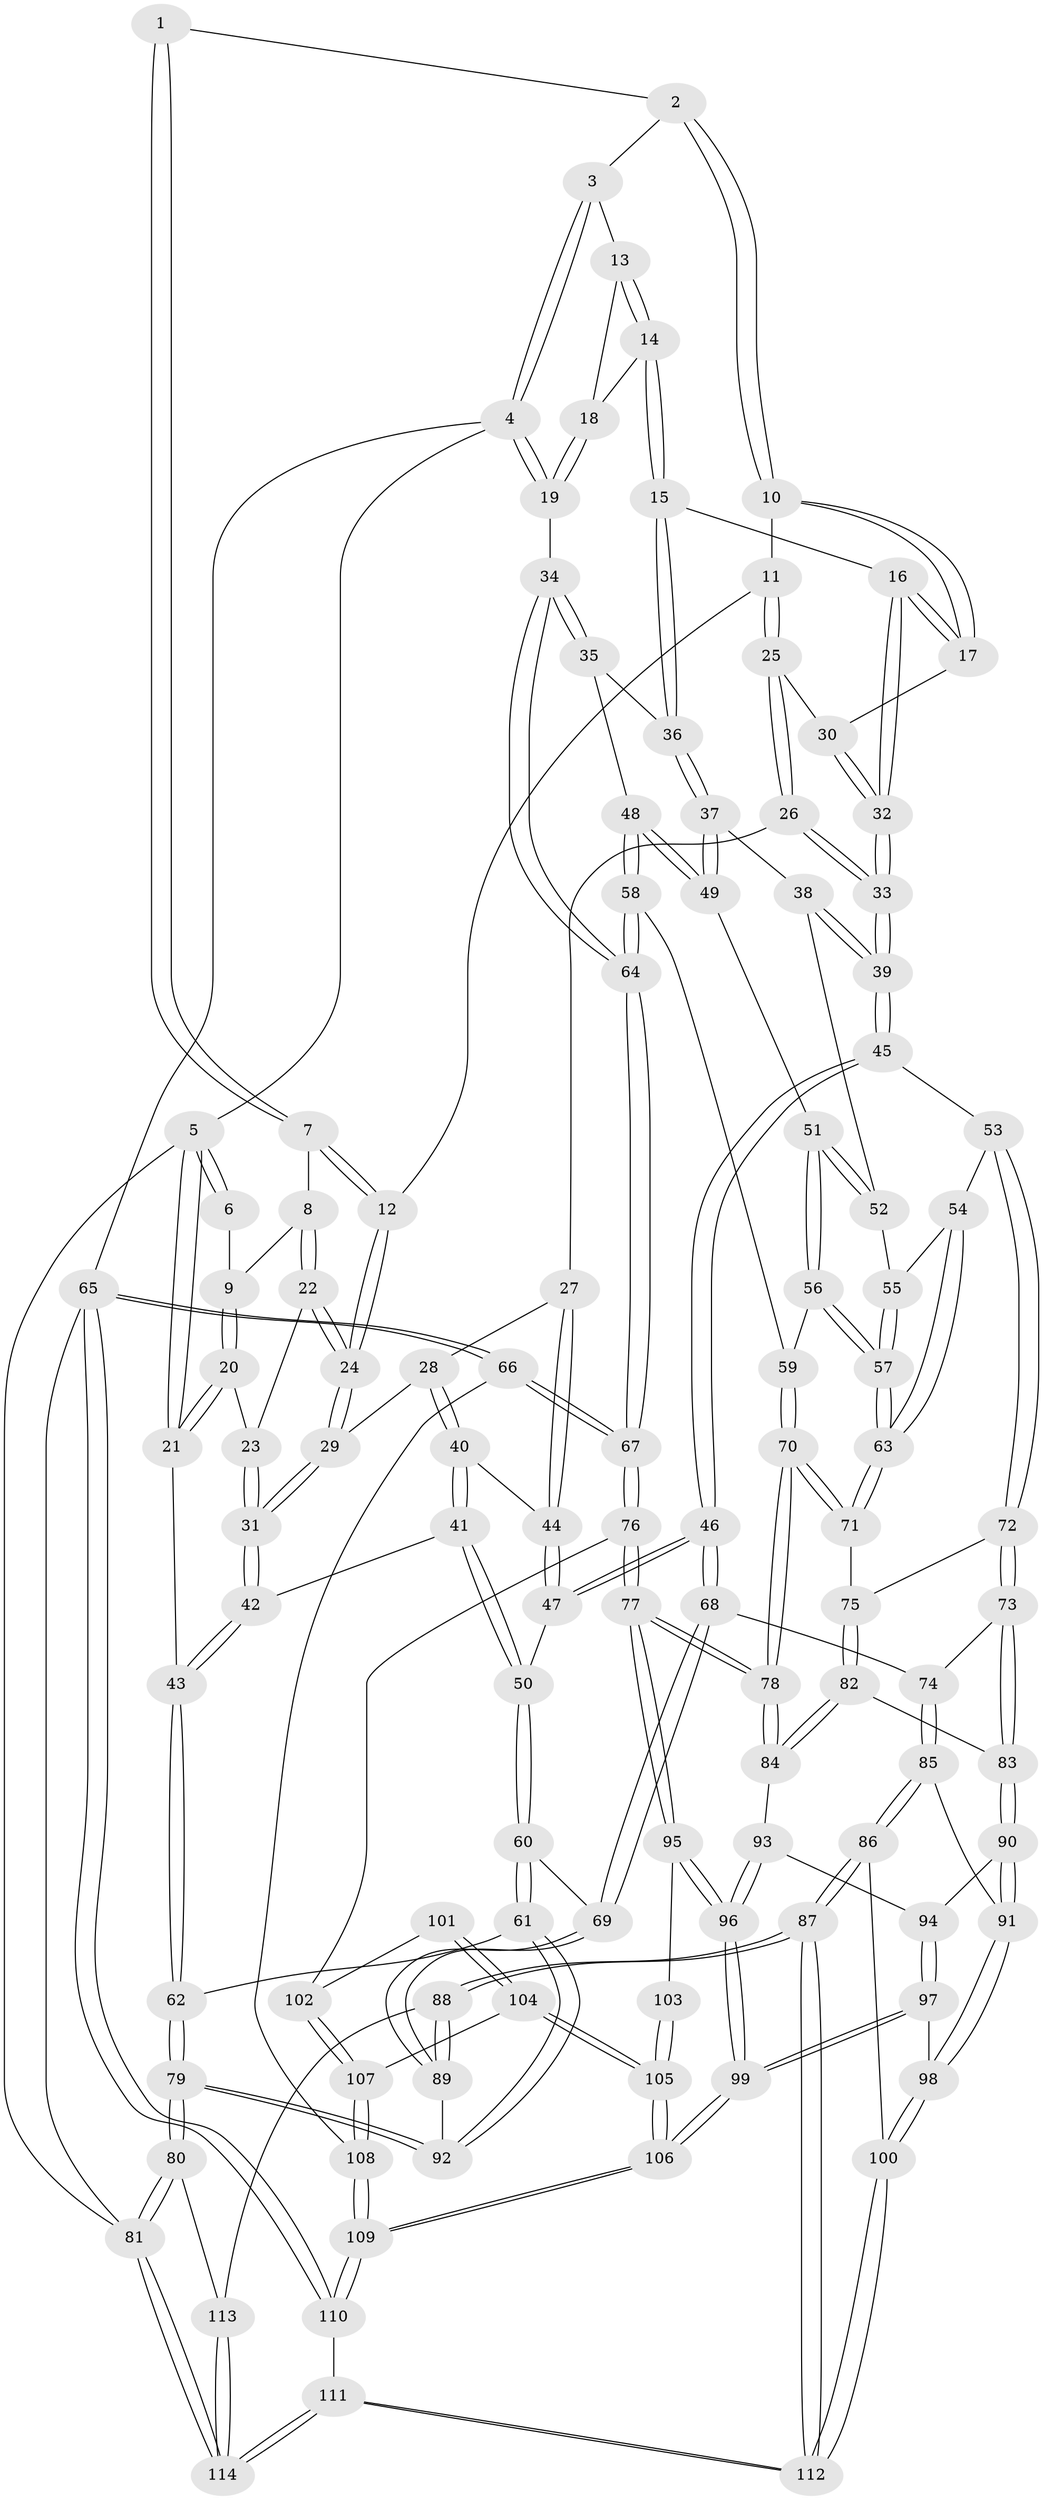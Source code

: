 // Generated by graph-tools (version 1.1) at 2025/02/03/09/25 05:02:04]
// undirected, 114 vertices, 282 edges
graph export_dot {
graph [start="1"]
  node [color=gray90,style=filled];
  1 [pos="+0.4360515382262311+0"];
  2 [pos="+0.5397151369016883+0"];
  3 [pos="+0.8144644259857966+0"];
  4 [pos="+1+0"];
  5 [pos="+0+0"];
  6 [pos="+0.12777140457988426+0"];
  7 [pos="+0.3683258435433438+0.0455092686009177"];
  8 [pos="+0.20255405794801531+0.049161898596013595"];
  9 [pos="+0.18955774770283057+0.032766534060503893"];
  10 [pos="+0.5606510233609842+0.06439226682973338"];
  11 [pos="+0.39812704259463405+0.09628369259400942"];
  12 [pos="+0.3825150727632604+0.08833312416970172"];
  13 [pos="+0.81938806219358+0"];
  14 [pos="+0.7951065388797772+0.12227348203872054"];
  15 [pos="+0.7630322964631723+0.17366573641180422"];
  16 [pos="+0.6535668798096255+0.17454207092680382"];
  17 [pos="+0.5900845023093351+0.1211601542432857"];
  18 [pos="+1+0.12537323053784258"];
  19 [pos="+1+0.18341554290074827"];
  20 [pos="+0+0.17743497576275022"];
  21 [pos="+0+0.25532008099018827"];
  22 [pos="+0.21972957169853263+0.1162391992341134"];
  23 [pos="+0.18587774778386293+0.1402606208223968"];
  24 [pos="+0.28154679284219714+0.19280680747278892"];
  25 [pos="+0.44118482164713585+0.18106892669445587"];
  26 [pos="+0.40439924742459915+0.26202223049613466"];
  27 [pos="+0.3103871196004884+0.2519601584396251"];
  28 [pos="+0.30550118397699005+0.24780776672698027"];
  29 [pos="+0.28349247193556976+0.2140406889421304"];
  30 [pos="+0.48852715975558964+0.17033606790844744"];
  31 [pos="+0.09635874749845225+0.26362154600441184"];
  32 [pos="+0.5262666364170729+0.35974745723540347"];
  33 [pos="+0.5195999636626156+0.3711383766287899"];
  34 [pos="+1+0.23983824527039635"];
  35 [pos="+0.9808036112379468+0.2746348054973577"];
  36 [pos="+0.7906987185358384+0.23113438384285231"];
  37 [pos="+0.7878737901968458+0.38375413645589135"];
  38 [pos="+0.7811489111413206+0.3863882422311258"];
  39 [pos="+0.5204337695197706+0.3823886486513142"];
  40 [pos="+0.16512748433935975+0.3575164883178816"];
  41 [pos="+0.028482614109214245+0.36048810807317766"];
  42 [pos="+0+0.328222131296681"];
  43 [pos="+0+0.3035867539115921"];
  44 [pos="+0.29775348966179627+0.41091979532376777"];
  45 [pos="+0.502425516401691+0.43804975110472805"];
  46 [pos="+0.4095109843154779+0.49807395239546703"];
  47 [pos="+0.3034378592587451+0.42239164811373814"];
  48 [pos="+0.8632549234454634+0.4510299771855768"];
  49 [pos="+0.8157982929437555+0.4098430517591442"];
  50 [pos="+0.1570489003909302+0.5064875543095794"];
  51 [pos="+0.7338635527278755+0.5261192629476715"];
  52 [pos="+0.71278008080939+0.4665348222526521"];
  53 [pos="+0.5514463813986843+0.4815792461075155"];
  54 [pos="+0.5868919036648056+0.4863124025281267"];
  55 [pos="+0.6789091864864698+0.4897854606831676"];
  56 [pos="+0.7339828892569269+0.5272086511718577"];
  57 [pos="+0.7025461271693094+0.5623789547379338"];
  58 [pos="+0.8857061771497834+0.48229663298727693"];
  59 [pos="+0.8156501892995648+0.5328215653298547"];
  60 [pos="+0.1577167818166354+0.5094909698316719"];
  61 [pos="+0.11535255717759675+0.6591839051832787"];
  62 [pos="+0+0.5626867351987672"];
  63 [pos="+0.7013813031880347+0.5723537926158784"];
  64 [pos="+1+0.6554744915023766"];
  65 [pos="+1+1"];
  66 [pos="+1+0.7149523453981873"];
  67 [pos="+1+0.6583884288417279"];
  68 [pos="+0.39627317620620184+0.5360853813161743"];
  69 [pos="+0.32787092486485236+0.5905133377613699"];
  70 [pos="+0.7347640094419651+0.6236279351593413"];
  71 [pos="+0.702573183611586+0.5991288805069765"];
  72 [pos="+0.5787640005283589+0.5450817385042515"];
  73 [pos="+0.5693268890725046+0.6312352056910103"];
  74 [pos="+0.44622374796467823+0.6174053754164979"];
  75 [pos="+0.6708954993409812+0.6010440889381928"];
  76 [pos="+0.8905750915391714+0.7334802281509044"];
  77 [pos="+0.8000197577806685+0.7273343586340174"];
  78 [pos="+0.7449598991517467+0.6526504014654173"];
  79 [pos="+0+0.8963371920012719"];
  80 [pos="+0+1"];
  81 [pos="+0+1"];
  82 [pos="+0.6255710811817273+0.6456574116906774"];
  83 [pos="+0.5786148282886342+0.6521702472622366"];
  84 [pos="+0.6543194586886885+0.6848706825942105"];
  85 [pos="+0.4675865077861189+0.7029686014465004"];
  86 [pos="+0.44083284116394755+0.739520241942457"];
  87 [pos="+0.26147376017990803+0.8244987547262937"];
  88 [pos="+0.23949235107635916+0.8089446529876703"];
  89 [pos="+0.22454353494604923+0.7811753810666477"];
  90 [pos="+0.5689568600133859+0.6844746680366812"];
  91 [pos="+0.535048091174347+0.711786834484027"];
  92 [pos="+0.18410366572397124+0.7578207370809881"];
  93 [pos="+0.6492089878756436+0.6974591056020437"];
  94 [pos="+0.6220054772344769+0.7177675097781041"];
  95 [pos="+0.7424903103925323+0.7732238666830331"];
  96 [pos="+0.7357040969243115+0.7771467275426145"];
  97 [pos="+0.6430407883407945+0.8378875485759514"];
  98 [pos="+0.5817864070400836+0.8387038652140654"];
  99 [pos="+0.6559766476766522+0.841661265069838"];
  100 [pos="+0.5394388150566298+0.8596417283774946"];
  101 [pos="+0.7873797727211586+0.8529331839077491"];
  102 [pos="+0.8408257603719669+0.8735020351200568"];
  103 [pos="+0.7769566404479015+0.8452435947108973"];
  104 [pos="+0.827426360936375+0.9207633161207485"];
  105 [pos="+0.7983137053962986+0.9657347127823934"];
  106 [pos="+0.74952927265683+1"];
  107 [pos="+0.8279237928015107+0.9200488518009406"];
  108 [pos="+0.9983794959521531+0.8887840870158249"];
  109 [pos="+0.7541582994795043+1"];
  110 [pos="+0.7483265420628723+1"];
  111 [pos="+0.414643449506557+1"];
  112 [pos="+0.3902419276590699+1"];
  113 [pos="+0.16916248531962488+0.876999423257669"];
  114 [pos="+0+1"];
  1 -- 2;
  1 -- 7;
  1 -- 7;
  2 -- 3;
  2 -- 10;
  2 -- 10;
  3 -- 4;
  3 -- 4;
  3 -- 13;
  4 -- 5;
  4 -- 19;
  4 -- 19;
  4 -- 65;
  5 -- 6;
  5 -- 6;
  5 -- 21;
  5 -- 21;
  5 -- 81;
  6 -- 9;
  7 -- 8;
  7 -- 12;
  7 -- 12;
  8 -- 9;
  8 -- 22;
  8 -- 22;
  9 -- 20;
  9 -- 20;
  10 -- 11;
  10 -- 17;
  10 -- 17;
  11 -- 12;
  11 -- 25;
  11 -- 25;
  12 -- 24;
  12 -- 24;
  13 -- 14;
  13 -- 14;
  13 -- 18;
  14 -- 15;
  14 -- 15;
  14 -- 18;
  15 -- 16;
  15 -- 36;
  15 -- 36;
  16 -- 17;
  16 -- 17;
  16 -- 32;
  16 -- 32;
  17 -- 30;
  18 -- 19;
  18 -- 19;
  19 -- 34;
  20 -- 21;
  20 -- 21;
  20 -- 23;
  21 -- 43;
  22 -- 23;
  22 -- 24;
  22 -- 24;
  23 -- 31;
  23 -- 31;
  24 -- 29;
  24 -- 29;
  25 -- 26;
  25 -- 26;
  25 -- 30;
  26 -- 27;
  26 -- 33;
  26 -- 33;
  27 -- 28;
  27 -- 44;
  27 -- 44;
  28 -- 29;
  28 -- 40;
  28 -- 40;
  29 -- 31;
  29 -- 31;
  30 -- 32;
  30 -- 32;
  31 -- 42;
  31 -- 42;
  32 -- 33;
  32 -- 33;
  33 -- 39;
  33 -- 39;
  34 -- 35;
  34 -- 35;
  34 -- 64;
  34 -- 64;
  35 -- 36;
  35 -- 48;
  36 -- 37;
  36 -- 37;
  37 -- 38;
  37 -- 49;
  37 -- 49;
  38 -- 39;
  38 -- 39;
  38 -- 52;
  39 -- 45;
  39 -- 45;
  40 -- 41;
  40 -- 41;
  40 -- 44;
  41 -- 42;
  41 -- 50;
  41 -- 50;
  42 -- 43;
  42 -- 43;
  43 -- 62;
  43 -- 62;
  44 -- 47;
  44 -- 47;
  45 -- 46;
  45 -- 46;
  45 -- 53;
  46 -- 47;
  46 -- 47;
  46 -- 68;
  46 -- 68;
  47 -- 50;
  48 -- 49;
  48 -- 49;
  48 -- 58;
  48 -- 58;
  49 -- 51;
  50 -- 60;
  50 -- 60;
  51 -- 52;
  51 -- 52;
  51 -- 56;
  51 -- 56;
  52 -- 55;
  53 -- 54;
  53 -- 72;
  53 -- 72;
  54 -- 55;
  54 -- 63;
  54 -- 63;
  55 -- 57;
  55 -- 57;
  56 -- 57;
  56 -- 57;
  56 -- 59;
  57 -- 63;
  57 -- 63;
  58 -- 59;
  58 -- 64;
  58 -- 64;
  59 -- 70;
  59 -- 70;
  60 -- 61;
  60 -- 61;
  60 -- 69;
  61 -- 62;
  61 -- 92;
  61 -- 92;
  62 -- 79;
  62 -- 79;
  63 -- 71;
  63 -- 71;
  64 -- 67;
  64 -- 67;
  65 -- 66;
  65 -- 66;
  65 -- 110;
  65 -- 110;
  65 -- 81;
  66 -- 67;
  66 -- 67;
  66 -- 108;
  67 -- 76;
  67 -- 76;
  68 -- 69;
  68 -- 69;
  68 -- 74;
  69 -- 89;
  69 -- 89;
  70 -- 71;
  70 -- 71;
  70 -- 78;
  70 -- 78;
  71 -- 75;
  72 -- 73;
  72 -- 73;
  72 -- 75;
  73 -- 74;
  73 -- 83;
  73 -- 83;
  74 -- 85;
  74 -- 85;
  75 -- 82;
  75 -- 82;
  76 -- 77;
  76 -- 77;
  76 -- 102;
  77 -- 78;
  77 -- 78;
  77 -- 95;
  77 -- 95;
  78 -- 84;
  78 -- 84;
  79 -- 80;
  79 -- 80;
  79 -- 92;
  79 -- 92;
  80 -- 81;
  80 -- 81;
  80 -- 113;
  81 -- 114;
  81 -- 114;
  82 -- 83;
  82 -- 84;
  82 -- 84;
  83 -- 90;
  83 -- 90;
  84 -- 93;
  85 -- 86;
  85 -- 86;
  85 -- 91;
  86 -- 87;
  86 -- 87;
  86 -- 100;
  87 -- 88;
  87 -- 88;
  87 -- 112;
  87 -- 112;
  88 -- 89;
  88 -- 89;
  88 -- 113;
  89 -- 92;
  90 -- 91;
  90 -- 91;
  90 -- 94;
  91 -- 98;
  91 -- 98;
  93 -- 94;
  93 -- 96;
  93 -- 96;
  94 -- 97;
  94 -- 97;
  95 -- 96;
  95 -- 96;
  95 -- 103;
  96 -- 99;
  96 -- 99;
  97 -- 98;
  97 -- 99;
  97 -- 99;
  98 -- 100;
  98 -- 100;
  99 -- 106;
  99 -- 106;
  100 -- 112;
  100 -- 112;
  101 -- 102;
  101 -- 104;
  101 -- 104;
  102 -- 107;
  102 -- 107;
  103 -- 105;
  103 -- 105;
  104 -- 105;
  104 -- 105;
  104 -- 107;
  105 -- 106;
  105 -- 106;
  106 -- 109;
  106 -- 109;
  107 -- 108;
  107 -- 108;
  108 -- 109;
  108 -- 109;
  109 -- 110;
  109 -- 110;
  110 -- 111;
  111 -- 112;
  111 -- 112;
  111 -- 114;
  111 -- 114;
  113 -- 114;
  113 -- 114;
}
